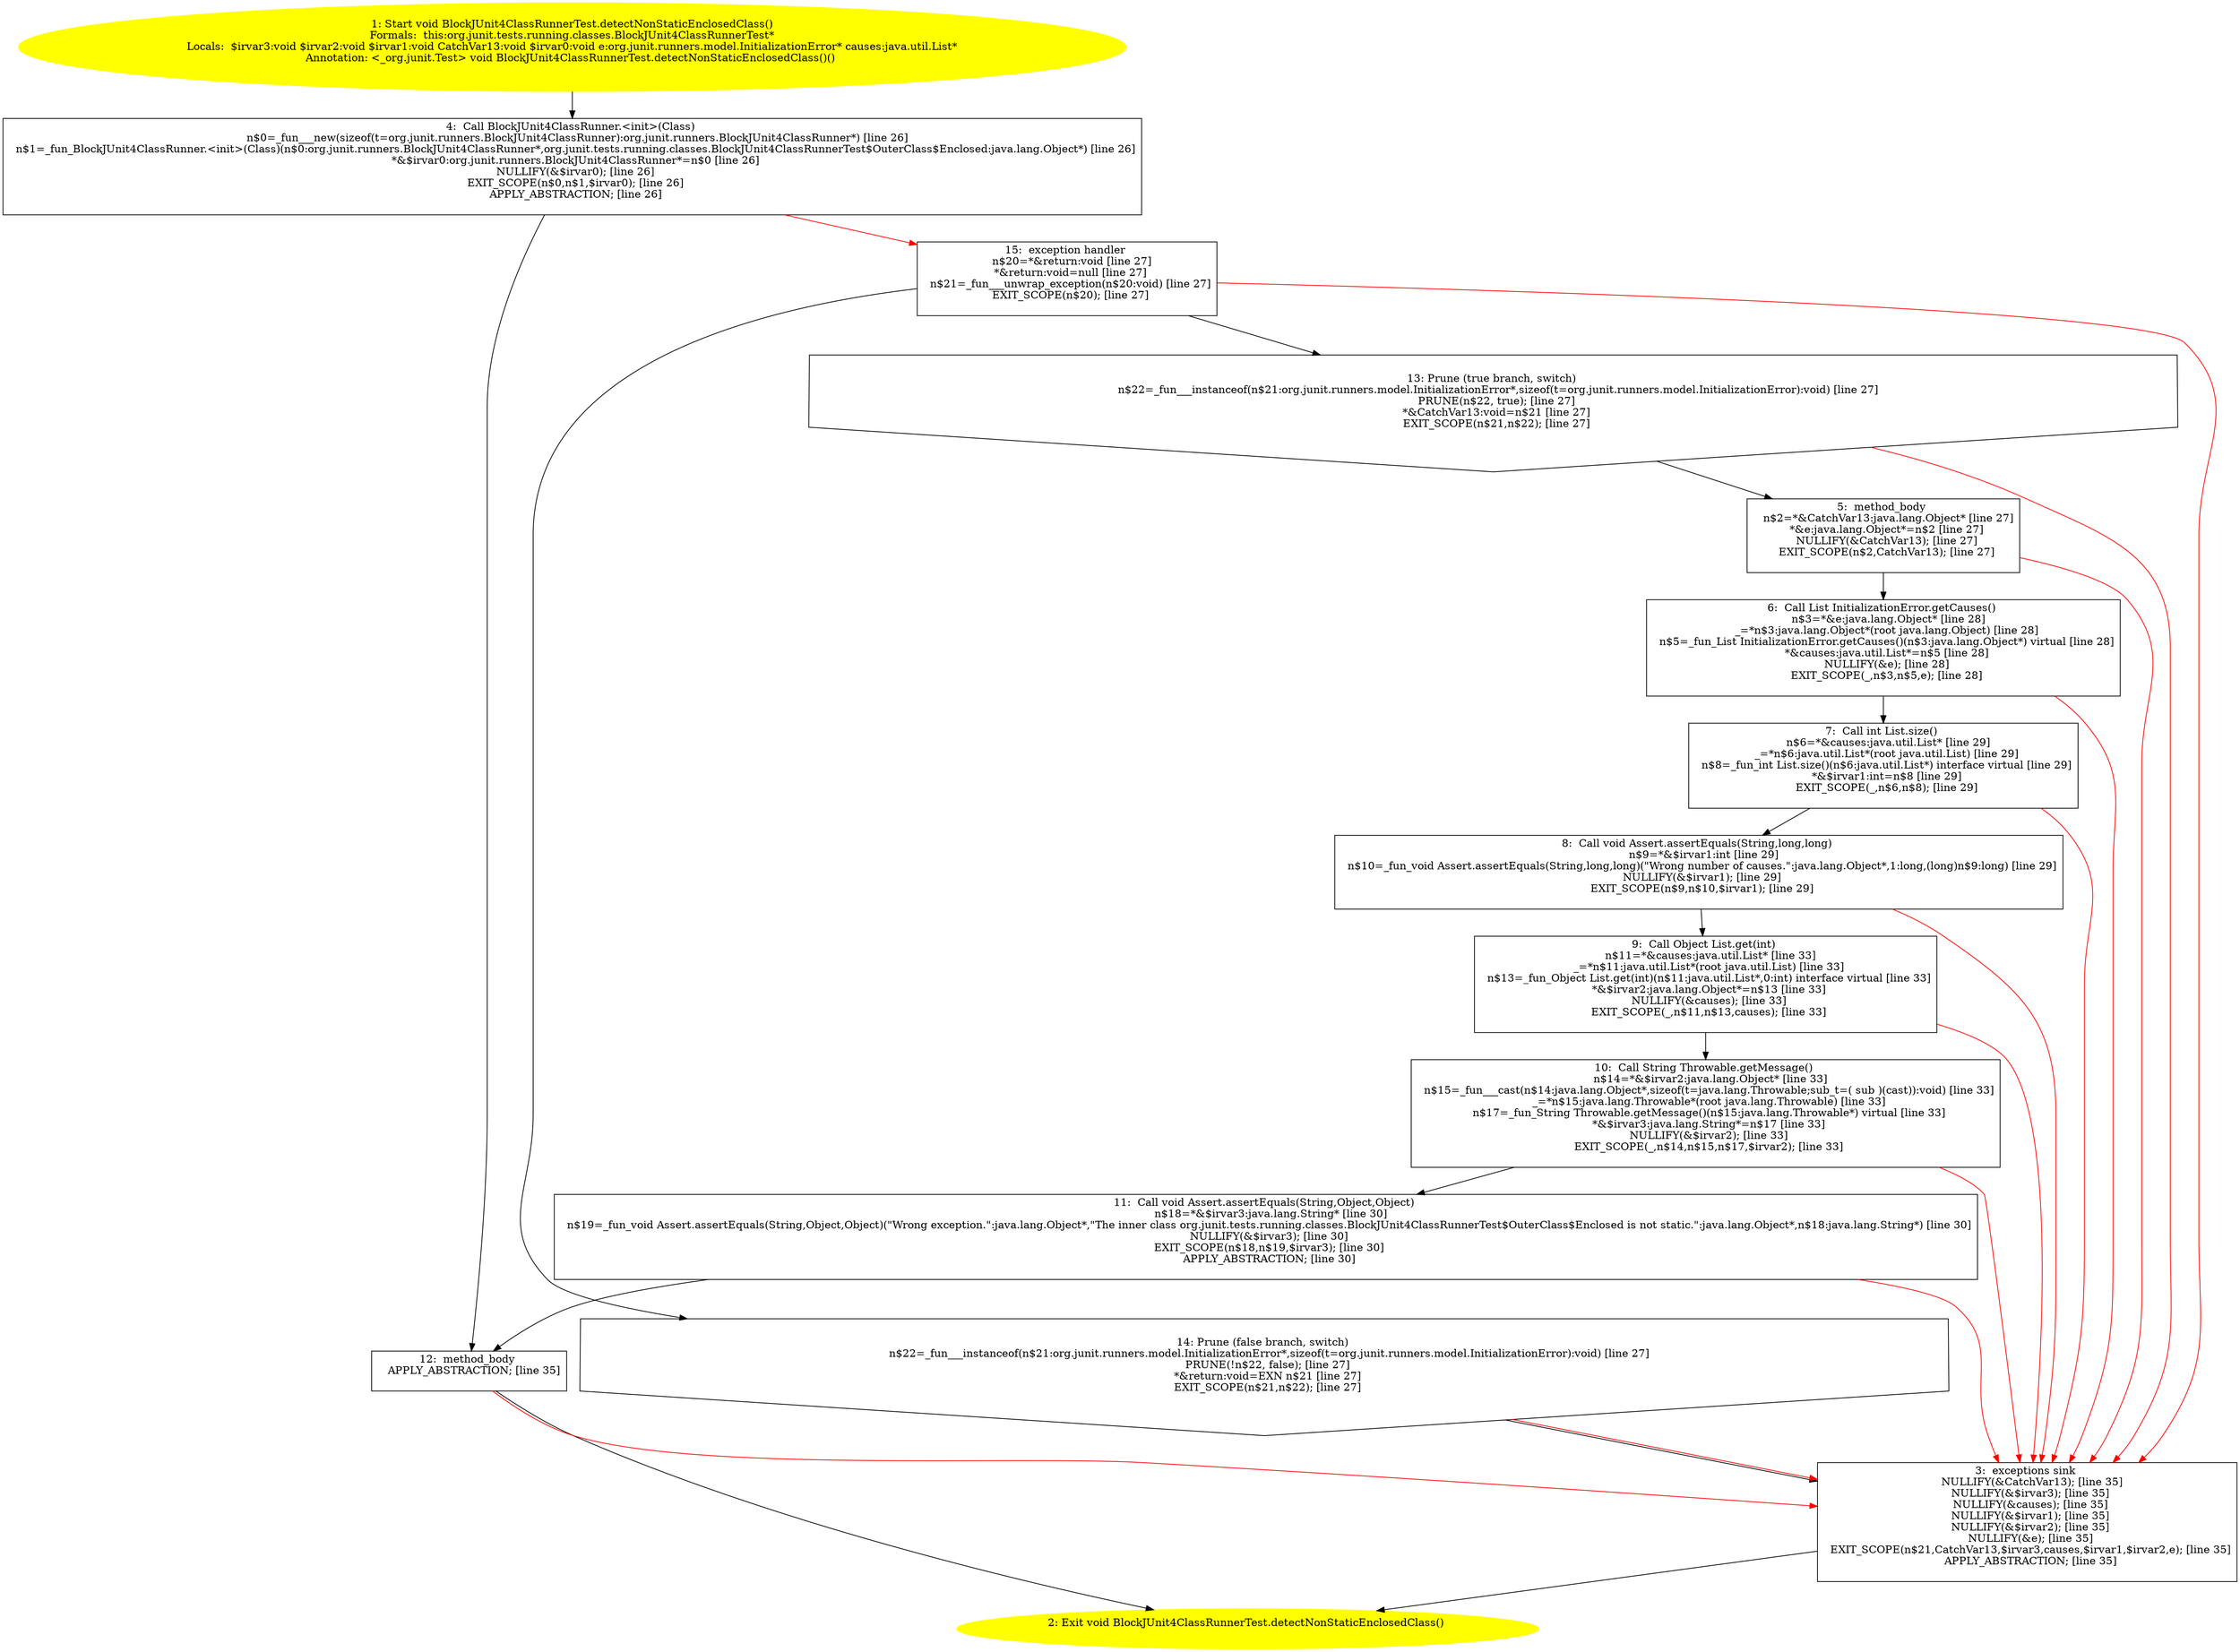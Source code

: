 /* @generated */
digraph cfg {
"org.junit.tests.running.classes.BlockJUnit4ClassRunnerTest.detectNonStaticEnclosedClass():void.c363d0482ffd172620d9459fc38e8a38_1" [label="1: Start void BlockJUnit4ClassRunnerTest.detectNonStaticEnclosedClass()\nFormals:  this:org.junit.tests.running.classes.BlockJUnit4ClassRunnerTest*\nLocals:  $irvar3:void $irvar2:void $irvar1:void CatchVar13:void $irvar0:void e:org.junit.runners.model.InitializationError* causes:java.util.List*\nAnnotation: <_org.junit.Test> void BlockJUnit4ClassRunnerTest.detectNonStaticEnclosedClass()() \n  " color=yellow style=filled]
	

	 "org.junit.tests.running.classes.BlockJUnit4ClassRunnerTest.detectNonStaticEnclosedClass():void.c363d0482ffd172620d9459fc38e8a38_1" -> "org.junit.tests.running.classes.BlockJUnit4ClassRunnerTest.detectNonStaticEnclosedClass():void.c363d0482ffd172620d9459fc38e8a38_4" ;
"org.junit.tests.running.classes.BlockJUnit4ClassRunnerTest.detectNonStaticEnclosedClass():void.c363d0482ffd172620d9459fc38e8a38_2" [label="2: Exit void BlockJUnit4ClassRunnerTest.detectNonStaticEnclosedClass() \n  " color=yellow style=filled]
	

"org.junit.tests.running.classes.BlockJUnit4ClassRunnerTest.detectNonStaticEnclosedClass():void.c363d0482ffd172620d9459fc38e8a38_3" [label="3:  exceptions sink \n   NULLIFY(&CatchVar13); [line 35]\n  NULLIFY(&$irvar3); [line 35]\n  NULLIFY(&causes); [line 35]\n  NULLIFY(&$irvar1); [line 35]\n  NULLIFY(&$irvar2); [line 35]\n  NULLIFY(&e); [line 35]\n  EXIT_SCOPE(n$21,CatchVar13,$irvar3,causes,$irvar1,$irvar2,e); [line 35]\n  APPLY_ABSTRACTION; [line 35]\n " shape="box"]
	

	 "org.junit.tests.running.classes.BlockJUnit4ClassRunnerTest.detectNonStaticEnclosedClass():void.c363d0482ffd172620d9459fc38e8a38_3" -> "org.junit.tests.running.classes.BlockJUnit4ClassRunnerTest.detectNonStaticEnclosedClass():void.c363d0482ffd172620d9459fc38e8a38_2" ;
"org.junit.tests.running.classes.BlockJUnit4ClassRunnerTest.detectNonStaticEnclosedClass():void.c363d0482ffd172620d9459fc38e8a38_4" [label="4:  Call BlockJUnit4ClassRunner.<init>(Class) \n   n$0=_fun___new(sizeof(t=org.junit.runners.BlockJUnit4ClassRunner):org.junit.runners.BlockJUnit4ClassRunner*) [line 26]\n  n$1=_fun_BlockJUnit4ClassRunner.<init>(Class)(n$0:org.junit.runners.BlockJUnit4ClassRunner*,org.junit.tests.running.classes.BlockJUnit4ClassRunnerTest$OuterClass$Enclosed:java.lang.Object*) [line 26]\n  *&$irvar0:org.junit.runners.BlockJUnit4ClassRunner*=n$0 [line 26]\n  NULLIFY(&$irvar0); [line 26]\n  EXIT_SCOPE(n$0,n$1,$irvar0); [line 26]\n  APPLY_ABSTRACTION; [line 26]\n " shape="box"]
	

	 "org.junit.tests.running.classes.BlockJUnit4ClassRunnerTest.detectNonStaticEnclosedClass():void.c363d0482ffd172620d9459fc38e8a38_4" -> "org.junit.tests.running.classes.BlockJUnit4ClassRunnerTest.detectNonStaticEnclosedClass():void.c363d0482ffd172620d9459fc38e8a38_12" ;
	 "org.junit.tests.running.classes.BlockJUnit4ClassRunnerTest.detectNonStaticEnclosedClass():void.c363d0482ffd172620d9459fc38e8a38_4" -> "org.junit.tests.running.classes.BlockJUnit4ClassRunnerTest.detectNonStaticEnclosedClass():void.c363d0482ffd172620d9459fc38e8a38_15" [color="red" ];
"org.junit.tests.running.classes.BlockJUnit4ClassRunnerTest.detectNonStaticEnclosedClass():void.c363d0482ffd172620d9459fc38e8a38_5" [label="5:  method_body \n   n$2=*&CatchVar13:java.lang.Object* [line 27]\n  *&e:java.lang.Object*=n$2 [line 27]\n  NULLIFY(&CatchVar13); [line 27]\n  EXIT_SCOPE(n$2,CatchVar13); [line 27]\n " shape="box"]
	

	 "org.junit.tests.running.classes.BlockJUnit4ClassRunnerTest.detectNonStaticEnclosedClass():void.c363d0482ffd172620d9459fc38e8a38_5" -> "org.junit.tests.running.classes.BlockJUnit4ClassRunnerTest.detectNonStaticEnclosedClass():void.c363d0482ffd172620d9459fc38e8a38_6" ;
	 "org.junit.tests.running.classes.BlockJUnit4ClassRunnerTest.detectNonStaticEnclosedClass():void.c363d0482ffd172620d9459fc38e8a38_5" -> "org.junit.tests.running.classes.BlockJUnit4ClassRunnerTest.detectNonStaticEnclosedClass():void.c363d0482ffd172620d9459fc38e8a38_3" [color="red" ];
"org.junit.tests.running.classes.BlockJUnit4ClassRunnerTest.detectNonStaticEnclosedClass():void.c363d0482ffd172620d9459fc38e8a38_6" [label="6:  Call List InitializationError.getCauses() \n   n$3=*&e:java.lang.Object* [line 28]\n  _=*n$3:java.lang.Object*(root java.lang.Object) [line 28]\n  n$5=_fun_List InitializationError.getCauses()(n$3:java.lang.Object*) virtual [line 28]\n  *&causes:java.util.List*=n$5 [line 28]\n  NULLIFY(&e); [line 28]\n  EXIT_SCOPE(_,n$3,n$5,e); [line 28]\n " shape="box"]
	

	 "org.junit.tests.running.classes.BlockJUnit4ClassRunnerTest.detectNonStaticEnclosedClass():void.c363d0482ffd172620d9459fc38e8a38_6" -> "org.junit.tests.running.classes.BlockJUnit4ClassRunnerTest.detectNonStaticEnclosedClass():void.c363d0482ffd172620d9459fc38e8a38_7" ;
	 "org.junit.tests.running.classes.BlockJUnit4ClassRunnerTest.detectNonStaticEnclosedClass():void.c363d0482ffd172620d9459fc38e8a38_6" -> "org.junit.tests.running.classes.BlockJUnit4ClassRunnerTest.detectNonStaticEnclosedClass():void.c363d0482ffd172620d9459fc38e8a38_3" [color="red" ];
"org.junit.tests.running.classes.BlockJUnit4ClassRunnerTest.detectNonStaticEnclosedClass():void.c363d0482ffd172620d9459fc38e8a38_7" [label="7:  Call int List.size() \n   n$6=*&causes:java.util.List* [line 29]\n  _=*n$6:java.util.List*(root java.util.List) [line 29]\n  n$8=_fun_int List.size()(n$6:java.util.List*) interface virtual [line 29]\n  *&$irvar1:int=n$8 [line 29]\n  EXIT_SCOPE(_,n$6,n$8); [line 29]\n " shape="box"]
	

	 "org.junit.tests.running.classes.BlockJUnit4ClassRunnerTest.detectNonStaticEnclosedClass():void.c363d0482ffd172620d9459fc38e8a38_7" -> "org.junit.tests.running.classes.BlockJUnit4ClassRunnerTest.detectNonStaticEnclosedClass():void.c363d0482ffd172620d9459fc38e8a38_8" ;
	 "org.junit.tests.running.classes.BlockJUnit4ClassRunnerTest.detectNonStaticEnclosedClass():void.c363d0482ffd172620d9459fc38e8a38_7" -> "org.junit.tests.running.classes.BlockJUnit4ClassRunnerTest.detectNonStaticEnclosedClass():void.c363d0482ffd172620d9459fc38e8a38_3" [color="red" ];
"org.junit.tests.running.classes.BlockJUnit4ClassRunnerTest.detectNonStaticEnclosedClass():void.c363d0482ffd172620d9459fc38e8a38_8" [label="8:  Call void Assert.assertEquals(String,long,long) \n   n$9=*&$irvar1:int [line 29]\n  n$10=_fun_void Assert.assertEquals(String,long,long)(\"Wrong number of causes.\":java.lang.Object*,1:long,(long)n$9:long) [line 29]\n  NULLIFY(&$irvar1); [line 29]\n  EXIT_SCOPE(n$9,n$10,$irvar1); [line 29]\n " shape="box"]
	

	 "org.junit.tests.running.classes.BlockJUnit4ClassRunnerTest.detectNonStaticEnclosedClass():void.c363d0482ffd172620d9459fc38e8a38_8" -> "org.junit.tests.running.classes.BlockJUnit4ClassRunnerTest.detectNonStaticEnclosedClass():void.c363d0482ffd172620d9459fc38e8a38_9" ;
	 "org.junit.tests.running.classes.BlockJUnit4ClassRunnerTest.detectNonStaticEnclosedClass():void.c363d0482ffd172620d9459fc38e8a38_8" -> "org.junit.tests.running.classes.BlockJUnit4ClassRunnerTest.detectNonStaticEnclosedClass():void.c363d0482ffd172620d9459fc38e8a38_3" [color="red" ];
"org.junit.tests.running.classes.BlockJUnit4ClassRunnerTest.detectNonStaticEnclosedClass():void.c363d0482ffd172620d9459fc38e8a38_9" [label="9:  Call Object List.get(int) \n   n$11=*&causes:java.util.List* [line 33]\n  _=*n$11:java.util.List*(root java.util.List) [line 33]\n  n$13=_fun_Object List.get(int)(n$11:java.util.List*,0:int) interface virtual [line 33]\n  *&$irvar2:java.lang.Object*=n$13 [line 33]\n  NULLIFY(&causes); [line 33]\n  EXIT_SCOPE(_,n$11,n$13,causes); [line 33]\n " shape="box"]
	

	 "org.junit.tests.running.classes.BlockJUnit4ClassRunnerTest.detectNonStaticEnclosedClass():void.c363d0482ffd172620d9459fc38e8a38_9" -> "org.junit.tests.running.classes.BlockJUnit4ClassRunnerTest.detectNonStaticEnclosedClass():void.c363d0482ffd172620d9459fc38e8a38_10" ;
	 "org.junit.tests.running.classes.BlockJUnit4ClassRunnerTest.detectNonStaticEnclosedClass():void.c363d0482ffd172620d9459fc38e8a38_9" -> "org.junit.tests.running.classes.BlockJUnit4ClassRunnerTest.detectNonStaticEnclosedClass():void.c363d0482ffd172620d9459fc38e8a38_3" [color="red" ];
"org.junit.tests.running.classes.BlockJUnit4ClassRunnerTest.detectNonStaticEnclosedClass():void.c363d0482ffd172620d9459fc38e8a38_10" [label="10:  Call String Throwable.getMessage() \n   n$14=*&$irvar2:java.lang.Object* [line 33]\n  n$15=_fun___cast(n$14:java.lang.Object*,sizeof(t=java.lang.Throwable;sub_t=( sub )(cast)):void) [line 33]\n  _=*n$15:java.lang.Throwable*(root java.lang.Throwable) [line 33]\n  n$17=_fun_String Throwable.getMessage()(n$15:java.lang.Throwable*) virtual [line 33]\n  *&$irvar3:java.lang.String*=n$17 [line 33]\n  NULLIFY(&$irvar2); [line 33]\n  EXIT_SCOPE(_,n$14,n$15,n$17,$irvar2); [line 33]\n " shape="box"]
	

	 "org.junit.tests.running.classes.BlockJUnit4ClassRunnerTest.detectNonStaticEnclosedClass():void.c363d0482ffd172620d9459fc38e8a38_10" -> "org.junit.tests.running.classes.BlockJUnit4ClassRunnerTest.detectNonStaticEnclosedClass():void.c363d0482ffd172620d9459fc38e8a38_11" ;
	 "org.junit.tests.running.classes.BlockJUnit4ClassRunnerTest.detectNonStaticEnclosedClass():void.c363d0482ffd172620d9459fc38e8a38_10" -> "org.junit.tests.running.classes.BlockJUnit4ClassRunnerTest.detectNonStaticEnclosedClass():void.c363d0482ffd172620d9459fc38e8a38_3" [color="red" ];
"org.junit.tests.running.classes.BlockJUnit4ClassRunnerTest.detectNonStaticEnclosedClass():void.c363d0482ffd172620d9459fc38e8a38_11" [label="11:  Call void Assert.assertEquals(String,Object,Object) \n   n$18=*&$irvar3:java.lang.String* [line 30]\n  n$19=_fun_void Assert.assertEquals(String,Object,Object)(\"Wrong exception.\":java.lang.Object*,\"The inner class org.junit.tests.running.classes.BlockJUnit4ClassRunnerTest$OuterClass$Enclosed is not static.\":java.lang.Object*,n$18:java.lang.String*) [line 30]\n  NULLIFY(&$irvar3); [line 30]\n  EXIT_SCOPE(n$18,n$19,$irvar3); [line 30]\n  APPLY_ABSTRACTION; [line 30]\n " shape="box"]
	

	 "org.junit.tests.running.classes.BlockJUnit4ClassRunnerTest.detectNonStaticEnclosedClass():void.c363d0482ffd172620d9459fc38e8a38_11" -> "org.junit.tests.running.classes.BlockJUnit4ClassRunnerTest.detectNonStaticEnclosedClass():void.c363d0482ffd172620d9459fc38e8a38_12" ;
	 "org.junit.tests.running.classes.BlockJUnit4ClassRunnerTest.detectNonStaticEnclosedClass():void.c363d0482ffd172620d9459fc38e8a38_11" -> "org.junit.tests.running.classes.BlockJUnit4ClassRunnerTest.detectNonStaticEnclosedClass():void.c363d0482ffd172620d9459fc38e8a38_3" [color="red" ];
"org.junit.tests.running.classes.BlockJUnit4ClassRunnerTest.detectNonStaticEnclosedClass():void.c363d0482ffd172620d9459fc38e8a38_12" [label="12:  method_body \n   APPLY_ABSTRACTION; [line 35]\n " shape="box"]
	

	 "org.junit.tests.running.classes.BlockJUnit4ClassRunnerTest.detectNonStaticEnclosedClass():void.c363d0482ffd172620d9459fc38e8a38_12" -> "org.junit.tests.running.classes.BlockJUnit4ClassRunnerTest.detectNonStaticEnclosedClass():void.c363d0482ffd172620d9459fc38e8a38_2" ;
	 "org.junit.tests.running.classes.BlockJUnit4ClassRunnerTest.detectNonStaticEnclosedClass():void.c363d0482ffd172620d9459fc38e8a38_12" -> "org.junit.tests.running.classes.BlockJUnit4ClassRunnerTest.detectNonStaticEnclosedClass():void.c363d0482ffd172620d9459fc38e8a38_3" [color="red" ];
"org.junit.tests.running.classes.BlockJUnit4ClassRunnerTest.detectNonStaticEnclosedClass():void.c363d0482ffd172620d9459fc38e8a38_13" [label="13: Prune (true branch, switch) \n   n$22=_fun___instanceof(n$21:org.junit.runners.model.InitializationError*,sizeof(t=org.junit.runners.model.InitializationError):void) [line 27]\n  PRUNE(n$22, true); [line 27]\n  *&CatchVar13:void=n$21 [line 27]\n  EXIT_SCOPE(n$21,n$22); [line 27]\n " shape="invhouse"]
	

	 "org.junit.tests.running.classes.BlockJUnit4ClassRunnerTest.detectNonStaticEnclosedClass():void.c363d0482ffd172620d9459fc38e8a38_13" -> "org.junit.tests.running.classes.BlockJUnit4ClassRunnerTest.detectNonStaticEnclosedClass():void.c363d0482ffd172620d9459fc38e8a38_5" ;
	 "org.junit.tests.running.classes.BlockJUnit4ClassRunnerTest.detectNonStaticEnclosedClass():void.c363d0482ffd172620d9459fc38e8a38_13" -> "org.junit.tests.running.classes.BlockJUnit4ClassRunnerTest.detectNonStaticEnclosedClass():void.c363d0482ffd172620d9459fc38e8a38_3" [color="red" ];
"org.junit.tests.running.classes.BlockJUnit4ClassRunnerTest.detectNonStaticEnclosedClass():void.c363d0482ffd172620d9459fc38e8a38_14" [label="14: Prune (false branch, switch) \n   n$22=_fun___instanceof(n$21:org.junit.runners.model.InitializationError*,sizeof(t=org.junit.runners.model.InitializationError):void) [line 27]\n  PRUNE(!n$22, false); [line 27]\n  *&return:void=EXN n$21 [line 27]\n  EXIT_SCOPE(n$21,n$22); [line 27]\n " shape="invhouse"]
	

	 "org.junit.tests.running.classes.BlockJUnit4ClassRunnerTest.detectNonStaticEnclosedClass():void.c363d0482ffd172620d9459fc38e8a38_14" -> "org.junit.tests.running.classes.BlockJUnit4ClassRunnerTest.detectNonStaticEnclosedClass():void.c363d0482ffd172620d9459fc38e8a38_3" ;
	 "org.junit.tests.running.classes.BlockJUnit4ClassRunnerTest.detectNonStaticEnclosedClass():void.c363d0482ffd172620d9459fc38e8a38_14" -> "org.junit.tests.running.classes.BlockJUnit4ClassRunnerTest.detectNonStaticEnclosedClass():void.c363d0482ffd172620d9459fc38e8a38_3" [color="red" ];
"org.junit.tests.running.classes.BlockJUnit4ClassRunnerTest.detectNonStaticEnclosedClass():void.c363d0482ffd172620d9459fc38e8a38_15" [label="15:  exception handler \n   n$20=*&return:void [line 27]\n  *&return:void=null [line 27]\n  n$21=_fun___unwrap_exception(n$20:void) [line 27]\n  EXIT_SCOPE(n$20); [line 27]\n " shape="box"]
	

	 "org.junit.tests.running.classes.BlockJUnit4ClassRunnerTest.detectNonStaticEnclosedClass():void.c363d0482ffd172620d9459fc38e8a38_15" -> "org.junit.tests.running.classes.BlockJUnit4ClassRunnerTest.detectNonStaticEnclosedClass():void.c363d0482ffd172620d9459fc38e8a38_13" ;
	 "org.junit.tests.running.classes.BlockJUnit4ClassRunnerTest.detectNonStaticEnclosedClass():void.c363d0482ffd172620d9459fc38e8a38_15" -> "org.junit.tests.running.classes.BlockJUnit4ClassRunnerTest.detectNonStaticEnclosedClass():void.c363d0482ffd172620d9459fc38e8a38_14" ;
	 "org.junit.tests.running.classes.BlockJUnit4ClassRunnerTest.detectNonStaticEnclosedClass():void.c363d0482ffd172620d9459fc38e8a38_15" -> "org.junit.tests.running.classes.BlockJUnit4ClassRunnerTest.detectNonStaticEnclosedClass():void.c363d0482ffd172620d9459fc38e8a38_3" [color="red" ];
}
